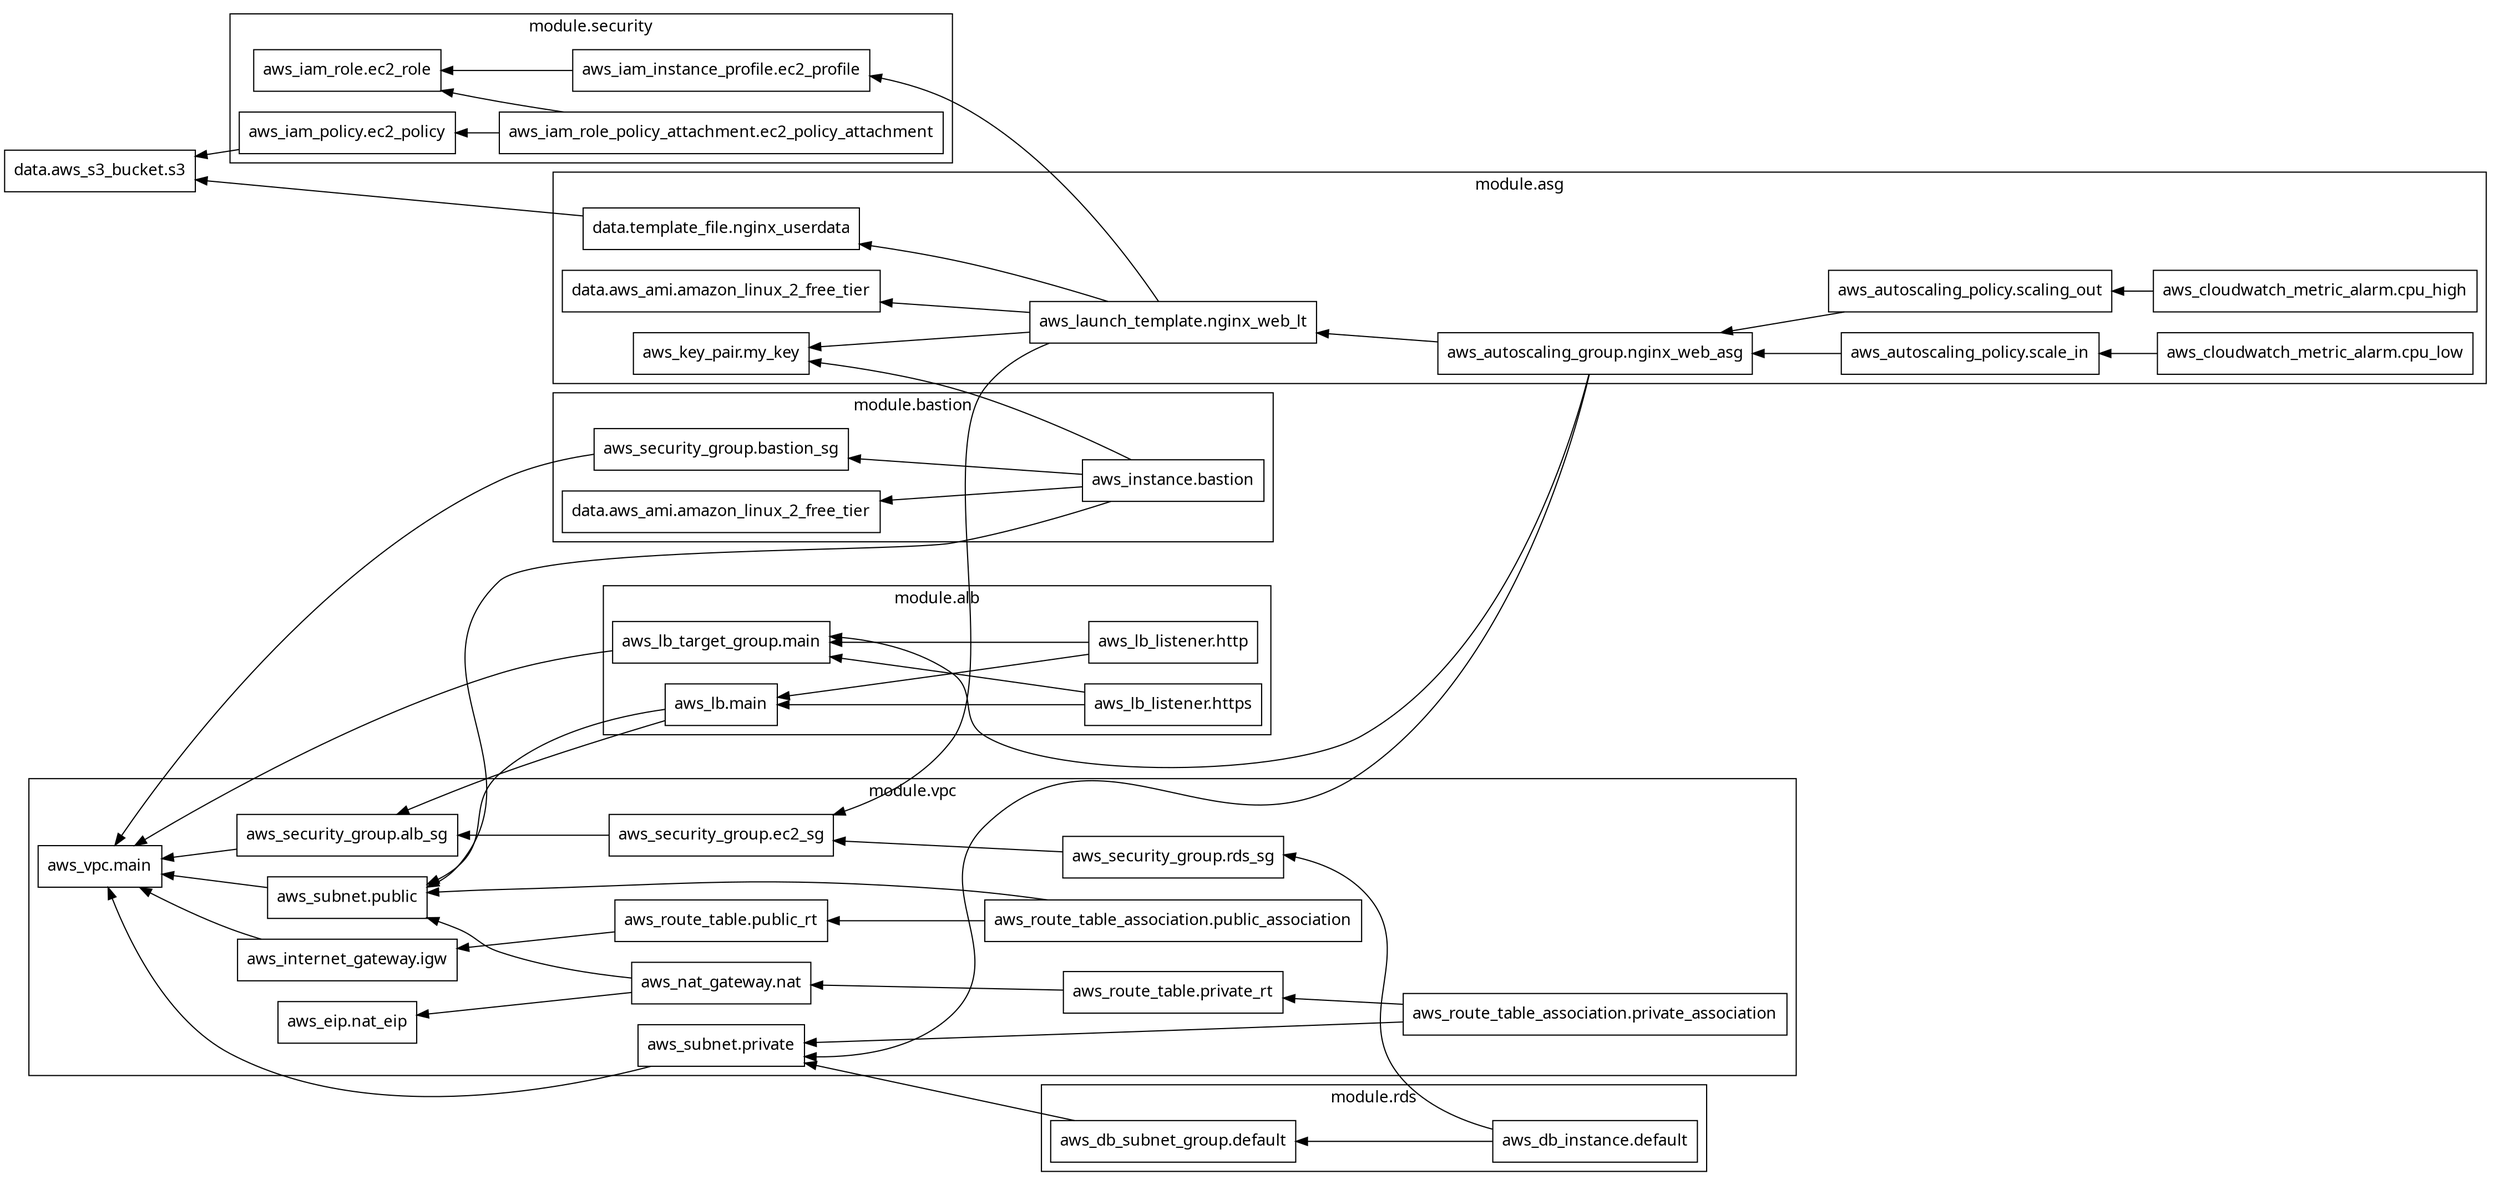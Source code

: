 digraph G {
  rankdir = "RL";
  node [shape = rect, fontname = "sans-serif"];
  "data.aws_s3_bucket.s3" [label="data.aws_s3_bucket.s3"];
  subgraph "cluster_module.alb" {
    label = "module.alb"
    fontname = "sans-serif"
    "module.alb.aws_lb.main" [label="aws_lb.main"];
    "module.alb.aws_lb_listener.http" [label="aws_lb_listener.http"];
    "module.alb.aws_lb_listener.https" [label="aws_lb_listener.https"];
    "module.alb.aws_lb_target_group.main" [label="aws_lb_target_group.main"];
  }
  subgraph "cluster_module.asg" {
    label = "module.asg"
    fontname = "sans-serif"
    "module.asg.data.aws_ami.amazon_linux_2_free_tier" [label="data.aws_ami.amazon_linux_2_free_tier"];
    "module.asg.data.template_file.nginx_userdata" [label="data.template_file.nginx_userdata"];
    "module.asg.aws_autoscaling_group.nginx_web_asg" [label="aws_autoscaling_group.nginx_web_asg"];
    "module.asg.aws_autoscaling_policy.scale_in" [label="aws_autoscaling_policy.scale_in"];
    "module.asg.aws_autoscaling_policy.scaling_out" [label="aws_autoscaling_policy.scaling_out"];
    "module.asg.aws_cloudwatch_metric_alarm.cpu_high" [label="aws_cloudwatch_metric_alarm.cpu_high"];
    "module.asg.aws_cloudwatch_metric_alarm.cpu_low" [label="aws_cloudwatch_metric_alarm.cpu_low"];
    "module.asg.aws_key_pair.my_key" [label="aws_key_pair.my_key"];
    "module.asg.aws_launch_template.nginx_web_lt" [label="aws_launch_template.nginx_web_lt"];
  }
  subgraph "cluster_module.bastion" {
    label = "module.bastion"
    fontname = "sans-serif"
    "module.bastion.data.aws_ami.amazon_linux_2_free_tier" [label="data.aws_ami.amazon_linux_2_free_tier"];
    "module.bastion.aws_instance.bastion" [label="aws_instance.bastion"];
    "module.bastion.aws_security_group.bastion_sg" [label="aws_security_group.bastion_sg"];
  }
  subgraph "cluster_module.rds" {
    label = "module.rds"
    fontname = "sans-serif"
    "module.rds.aws_db_instance.default" [label="aws_db_instance.default"];
    "module.rds.aws_db_subnet_group.default" [label="aws_db_subnet_group.default"];
  }
  subgraph "cluster_module.security" {
    label = "module.security"
    fontname = "sans-serif"
    "module.security.aws_iam_instance_profile.ec2_profile" [label="aws_iam_instance_profile.ec2_profile"];
    "module.security.aws_iam_policy.ec2_policy" [label="aws_iam_policy.ec2_policy"];
    "module.security.aws_iam_role.ec2_role" [label="aws_iam_role.ec2_role"];
    "module.security.aws_iam_role_policy_attachment.ec2_policy_attachment" [label="aws_iam_role_policy_attachment.ec2_policy_attachment"];
  }
  subgraph "cluster_module.vpc" {
    label = "module.vpc"
    fontname = "sans-serif"
    "module.vpc.aws_eip.nat_eip" [label="aws_eip.nat_eip"];
    "module.vpc.aws_internet_gateway.igw" [label="aws_internet_gateway.igw"];
    "module.vpc.aws_nat_gateway.nat" [label="aws_nat_gateway.nat"];
    "module.vpc.aws_route_table.private_rt" [label="aws_route_table.private_rt"];
    "module.vpc.aws_route_table.public_rt" [label="aws_route_table.public_rt"];
    "module.vpc.aws_route_table_association.private_association" [label="aws_route_table_association.private_association"];
    "module.vpc.aws_route_table_association.public_association" [label="aws_route_table_association.public_association"];
    "module.vpc.aws_security_group.alb_sg" [label="aws_security_group.alb_sg"];
    "module.vpc.aws_security_group.ec2_sg" [label="aws_security_group.ec2_sg"];
    "module.vpc.aws_security_group.rds_sg" [label="aws_security_group.rds_sg"];
    "module.vpc.aws_subnet.private" [label="aws_subnet.private"];
    "module.vpc.aws_subnet.public" [label="aws_subnet.public"];
    "module.vpc.aws_vpc.main" [label="aws_vpc.main"];
  }
  "module.alb.aws_lb.main" -> "module.vpc.aws_security_group.alb_sg";
  "module.alb.aws_lb.main" -> "module.vpc.aws_subnet.public";
  "module.alb.aws_lb_listener.http" -> "module.alb.aws_lb.main";
  "module.alb.aws_lb_listener.http" -> "module.alb.aws_lb_target_group.main";
  "module.alb.aws_lb_listener.https" -> "module.alb.aws_lb.main";
  "module.alb.aws_lb_listener.https" -> "module.alb.aws_lb_target_group.main";
  "module.alb.aws_lb_target_group.main" -> "module.vpc.aws_vpc.main";
  "module.asg.data.template_file.nginx_userdata" -> "data.aws_s3_bucket.s3";
  "module.asg.aws_autoscaling_group.nginx_web_asg" -> "module.alb.aws_lb_target_group.main";
  "module.asg.aws_autoscaling_group.nginx_web_asg" -> "module.asg.aws_launch_template.nginx_web_lt";
  "module.asg.aws_autoscaling_group.nginx_web_asg" -> "module.vpc.aws_subnet.private";
  "module.asg.aws_autoscaling_policy.scale_in" -> "module.asg.aws_autoscaling_group.nginx_web_asg";
  "module.asg.aws_autoscaling_policy.scaling_out" -> "module.asg.aws_autoscaling_group.nginx_web_asg";
  "module.asg.aws_cloudwatch_metric_alarm.cpu_high" -> "module.asg.aws_autoscaling_policy.scaling_out";
  "module.asg.aws_cloudwatch_metric_alarm.cpu_low" -> "module.asg.aws_autoscaling_policy.scale_in";
  "module.asg.aws_launch_template.nginx_web_lt" -> "module.asg.data.aws_ami.amazon_linux_2_free_tier";
  "module.asg.aws_launch_template.nginx_web_lt" -> "module.asg.data.template_file.nginx_userdata";
  "module.asg.aws_launch_template.nginx_web_lt" -> "module.asg.aws_key_pair.my_key";
  "module.asg.aws_launch_template.nginx_web_lt" -> "module.security.aws_iam_instance_profile.ec2_profile";
  "module.asg.aws_launch_template.nginx_web_lt" -> "module.vpc.aws_security_group.ec2_sg";
  "module.bastion.aws_instance.bastion" -> "module.asg.aws_key_pair.my_key";
  "module.bastion.aws_instance.bastion" -> "module.bastion.data.aws_ami.amazon_linux_2_free_tier";
  "module.bastion.aws_instance.bastion" -> "module.bastion.aws_security_group.bastion_sg";
  "module.bastion.aws_instance.bastion" -> "module.vpc.aws_subnet.public";
  "module.bastion.aws_security_group.bastion_sg" -> "module.vpc.aws_vpc.main";
  "module.rds.aws_db_instance.default" -> "module.rds.aws_db_subnet_group.default";
  "module.rds.aws_db_instance.default" -> "module.vpc.aws_security_group.rds_sg";
  "module.rds.aws_db_subnet_group.default" -> "module.vpc.aws_subnet.private";
  "module.security.aws_iam_instance_profile.ec2_profile" -> "module.security.aws_iam_role.ec2_role";
  "module.security.aws_iam_policy.ec2_policy" -> "data.aws_s3_bucket.s3";
  "module.security.aws_iam_role_policy_attachment.ec2_policy_attachment" -> "module.security.aws_iam_policy.ec2_policy";
  "module.security.aws_iam_role_policy_attachment.ec2_policy_attachment" -> "module.security.aws_iam_role.ec2_role";
  "module.vpc.aws_internet_gateway.igw" -> "module.vpc.aws_vpc.main";
  "module.vpc.aws_nat_gateway.nat" -> "module.vpc.aws_eip.nat_eip";
  "module.vpc.aws_nat_gateway.nat" -> "module.vpc.aws_subnet.public";
  "module.vpc.aws_route_table.private_rt" -> "module.vpc.aws_nat_gateway.nat";
  "module.vpc.aws_route_table.public_rt" -> "module.vpc.aws_internet_gateway.igw";
  "module.vpc.aws_route_table_association.private_association" -> "module.vpc.aws_route_table.private_rt";
  "module.vpc.aws_route_table_association.private_association" -> "module.vpc.aws_subnet.private";
  "module.vpc.aws_route_table_association.public_association" -> "module.vpc.aws_route_table.public_rt";
  "module.vpc.aws_route_table_association.public_association" -> "module.vpc.aws_subnet.public";
  "module.vpc.aws_security_group.alb_sg" -> "module.vpc.aws_vpc.main";
  "module.vpc.aws_security_group.ec2_sg" -> "module.vpc.aws_security_group.alb_sg";
  "module.vpc.aws_security_group.rds_sg" -> "module.vpc.aws_security_group.ec2_sg";
  "module.vpc.aws_subnet.private" -> "module.vpc.aws_vpc.main";
  "module.vpc.aws_subnet.public" -> "module.vpc.aws_vpc.main";
}
